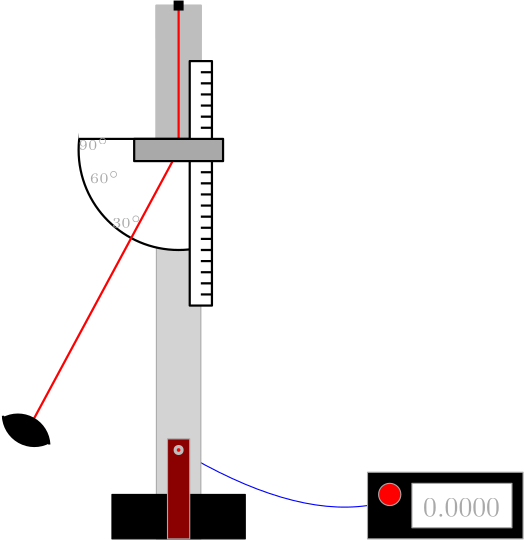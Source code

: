 <?xml version="1.0"?>
<!DOCTYPE ipe SYSTEM "ipe.dtd">
<ipe version="70206" creator="Ipe 7.2.7">
<info created="D:20180318004234" modified="D:20180318011608"/>
<ipestyle name="basic">
<symbol name="arrow/arc(spx)">
<path stroke="sym-stroke" fill="sym-stroke" pen="sym-pen">
0 0 m
-1 0.333 l
-1 -0.333 l
h
</path>
</symbol>
<symbol name="arrow/farc(spx)">
<path stroke="sym-stroke" fill="white" pen="sym-pen">
0 0 m
-1 0.333 l
-1 -0.333 l
h
</path>
</symbol>
<symbol name="arrow/ptarc(spx)">
<path stroke="sym-stroke" fill="sym-stroke" pen="sym-pen">
0 0 m
-1 0.333 l
-0.8 0 l
-1 -0.333 l
h
</path>
</symbol>
<symbol name="arrow/fptarc(spx)">
<path stroke="sym-stroke" fill="white" pen="sym-pen">
0 0 m
-1 0.333 l
-0.8 0 l
-1 -0.333 l
h
</path>
</symbol>
<symbol name="mark/circle(sx)" transformations="translations">
<path fill="sym-stroke">
0.6 0 0 0.6 0 0 e
0.4 0 0 0.4 0 0 e
</path>
</symbol>
<symbol name="mark/disk(sx)" transformations="translations">
<path fill="sym-stroke">
0.6 0 0 0.6 0 0 e
</path>
</symbol>
<symbol name="mark/fdisk(sfx)" transformations="translations">
<group>
<path fill="sym-fill">
0.5 0 0 0.5 0 0 e
</path>
<path fill="sym-stroke" fillrule="eofill">
0.6 0 0 0.6 0 0 e
0.4 0 0 0.4 0 0 e
</path>
</group>
</symbol>
<symbol name="mark/box(sx)" transformations="translations">
<path fill="sym-stroke" fillrule="eofill">
-0.6 -0.6 m
0.6 -0.6 l
0.6 0.6 l
-0.6 0.6 l
h
-0.4 -0.4 m
0.4 -0.4 l
0.4 0.4 l
-0.4 0.4 l
h
</path>
</symbol>
<symbol name="mark/square(sx)" transformations="translations">
<path fill="sym-stroke">
-0.6 -0.6 m
0.6 -0.6 l
0.6 0.6 l
-0.6 0.6 l
h
</path>
</symbol>
<symbol name="mark/fsquare(sfx)" transformations="translations">
<group>
<path fill="sym-fill">
-0.5 -0.5 m
0.5 -0.5 l
0.5 0.5 l
-0.5 0.5 l
h
</path>
<path fill="sym-stroke" fillrule="eofill">
-0.6 -0.6 m
0.6 -0.6 l
0.6 0.6 l
-0.6 0.6 l
h
-0.4 -0.4 m
0.4 -0.4 l
0.4 0.4 l
-0.4 0.4 l
h
</path>
</group>
</symbol>
<symbol name="mark/cross(sx)" transformations="translations">
<group>
<path fill="sym-stroke">
-0.43 -0.57 m
0.57 0.43 l
0.43 0.57 l
-0.57 -0.43 l
h
</path>
<path fill="sym-stroke">
-0.43 0.57 m
0.57 -0.43 l
0.43 -0.57 l
-0.57 0.43 l
h
</path>
</group>
</symbol>
<symbol name="arrow/fnormal(spx)">
<path stroke="sym-stroke" fill="white" pen="sym-pen">
0 0 m
-1 0.333 l
-1 -0.333 l
h
</path>
</symbol>
<symbol name="arrow/pointed(spx)">
<path stroke="sym-stroke" fill="sym-stroke" pen="sym-pen">
0 0 m
-1 0.333 l
-0.8 0 l
-1 -0.333 l
h
</path>
</symbol>
<symbol name="arrow/fpointed(spx)">
<path stroke="sym-stroke" fill="white" pen="sym-pen">
0 0 m
-1 0.333 l
-0.8 0 l
-1 -0.333 l
h
</path>
</symbol>
<symbol name="arrow/linear(spx)">
<path stroke="sym-stroke" pen="sym-pen">
-1 0.333 m
0 0 l
-1 -0.333 l
</path>
</symbol>
<symbol name="arrow/fdouble(spx)">
<path stroke="sym-stroke" fill="white" pen="sym-pen">
0 0 m
-1 0.333 l
-1 -0.333 l
h
-1 0 m
-2 0.333 l
-2 -0.333 l
h
</path>
</symbol>
<symbol name="arrow/double(spx)">
<path stroke="sym-stroke" fill="sym-stroke" pen="sym-pen">
0 0 m
-1 0.333 l
-1 -0.333 l
h
-1 0 m
-2 0.333 l
-2 -0.333 l
h
</path>
</symbol>
<pen name="heavier" value="0.8"/>
<pen name="fat" value="1.2"/>
<pen name="ultrafat" value="2"/>
<symbolsize name="large" value="5"/>
<symbolsize name="small" value="2"/>
<symbolsize name="tiny" value="1.1"/>
<arrowsize name="large" value="10"/>
<arrowsize name="small" value="5"/>
<arrowsize name="tiny" value="3"/>
<color name="red" value="1 0 0"/>
<color name="green" value="0 1 0"/>
<color name="blue" value="0 0 1"/>
<color name="yellow" value="1 1 0"/>
<color name="orange" value="1 0.647 0"/>
<color name="gold" value="1 0.843 0"/>
<color name="purple" value="0.627 0.125 0.941"/>
<color name="gray" value="0.745"/>
<color name="brown" value="0.647 0.165 0.165"/>
<color name="navy" value="0 0 0.502"/>
<color name="pink" value="1 0.753 0.796"/>
<color name="seagreen" value="0.18 0.545 0.341"/>
<color name="turquoise" value="0.251 0.878 0.816"/>
<color name="violet" value="0.933 0.51 0.933"/>
<color name="darkblue" value="0 0 0.545"/>
<color name="darkcyan" value="0 0.545 0.545"/>
<color name="darkgray" value="0.663"/>
<color name="darkgreen" value="0 0.392 0"/>
<color name="darkmagenta" value="0.545 0 0.545"/>
<color name="darkorange" value="1 0.549 0"/>
<color name="darkred" value="0.545 0 0"/>
<color name="lightblue" value="0.678 0.847 0.902"/>
<color name="lightcyan" value="0.878 1 1"/>
<color name="lightgray" value="0.827"/>
<color name="lightgreen" value="0.565 0.933 0.565"/>
<color name="lightyellow" value="1 1 0.878"/>
<dashstyle name="dashed" value="[4] 0"/>
<dashstyle name="dotted" value="[1 3] 0"/>
<dashstyle name="dash dotted" value="[4 2 1 2] 0"/>
<dashstyle name="dash dot dotted" value="[4 2 1 2 1 2] 0"/>
<textsize name="large" value="\large"/>
<textsize name="Large" value="\Large"/>
<textsize name="LARGE" value="\LARGE"/>
<textsize name="huge" value="\huge"/>
<textsize name="Huge" value="\Huge"/>
<textsize name="small" value="\small"/>
<textsize name="footnote" value="\footnotesize"/>
<textsize name="tiny" value="\tiny"/>
<textstyle name="center" begin="\begin{center}" end="\end{center}"/>
<textstyle name="itemize" begin="\begin{itemize}" end="\end{itemize}"/>
<textstyle name="item" begin="\begin{itemize}\item{}" end="\end{itemize}"/>
<gridsize name="4 pts" value="4"/>
<gridsize name="8 pts (~3 mm)" value="8"/>
<gridsize name="16 pts (~6 mm)" value="16"/>
<gridsize name="32 pts (~12 mm)" value="32"/>
<gridsize name="10 pts (~3.5 mm)" value="10"/>
<gridsize name="20 pts (~7 mm)" value="20"/>
<gridsize name="14 pts (~5 mm)" value="14"/>
<gridsize name="28 pts (~10 mm)" value="28"/>
<gridsize name="56 pts (~20 mm)" value="56"/>
<anglesize name="90 deg" value="90"/>
<anglesize name="60 deg" value="60"/>
<anglesize name="45 deg" value="45"/>
<anglesize name="30 deg" value="30"/>
<anglesize name="22.5 deg" value="22.5"/>
<opacity name="10%" value="0.1"/>
<opacity name="30%" value="0.3"/>
<opacity name="50%" value="0.5"/>
<opacity name="75%" value="0.75"/>
<tiling name="falling" angle="-60" step="4" width="1"/>
<tiling name="rising" angle="30" step="4" width="1"/>
</ipestyle>
<page>
<layer name="alpha"/>
<layer name="beta"/>
<view layers="alpha beta" active="alpha"/>
<path layer="alpha" stroke="blue">
184 624 m
224 600
252 604 c
</path>
<path layer="beta" stroke="darkgray" fill="lightgray">
176 784 m
176 592 l
192 592 l
192 784 l
h
</path>
<path matrix="1 0 0 1 24 -8" stroke="black" fill="black">
136 616 m
136 600 l
184 600 l
184 616 l
h
</path>
<path layer="alpha" stroke="black" fill="white" pen="heavier">
192 736 m
196 736 l
</path>
<path stroke="black" fill="white" pen="heavier">
192 732 m
196 732 l
</path>
<group>
<path stroke="black" fill="white" pen="heavier">
36 0 0 36 184 732 e
</path>
<path matrix="1 0 0 1.125 0 -92" fill="white">
148 736 m
148 768 l
220 768 l
220 736 l
h
</path>
<path matrix="0 -0.988235 1.25 0 -736 914.259" fill="white">
148 736 m
148 768 l
220 768 l
220 736 l
h
</path>
</group>
<path stroke="black" fill="white" pen="heavier">
192 728 m
196 728 l
</path>
<path layer="beta" matrix="1.4 0 0 1.36842 -73.6 -269.684" stroke="red" pen="heavier">
184 732 m
144 656 l
</path>
<path layer="alpha" matrix="-0.741299 0.671175 -0.671175 -0.741299 648.188 1005.33" stroke="black" fill="black" pen="heavier">
124 624 m
11.3137 0 0 11.3137 132 632 142.733 628.422 a
</path>
<path matrix="0.733909 -0.679248 0.679248 0.733909 -394.091 262.589" stroke="black" fill="black" pen="heavier">
124 624 m
11.3137 0 0 11.3137 132 632 142.733 628.422 a
</path>
<path stroke="gray" fill="gray" pen="heavier">
176 784 m
176 736 l
192 736 l
192 784 l
h
</path>
<path stroke="red" fill="white" pen="heavier">
184 784 m
184 732 l
</path>
<group>
<path matrix="1 0 0 1 -4 28" stroke="black" fill="white" pen="heavier">
200 648 m
200 736 l
192 736 l
192 648 l
h
</path>
<path stroke="black" fill="white" pen="heavier">
192 756 m
196 756 l
</path>
<path stroke="black" fill="white" pen="heavier">
192 752 m
196 752 l
</path>
<path stroke="black" fill="white" pen="heavier">
192 748 m
192 748 l
196 748 l
</path>
<path stroke="black" fill="white" pen="heavier">
192 744 m
196 744 l
</path>
<path stroke="black" fill="white" pen="heavier">
192 740 m
196 740 l
</path>
<path stroke="black" fill="white" pen="heavier">
192 724 m
196 724 l
</path>
<path stroke="black" fill="white" pen="heavier">
192 720 m
196 720 l
</path>
<path stroke="black" fill="white" pen="heavier">
192 716 m
196 716 l
</path>
<path stroke="black" fill="white" pen="heavier">
192 712 m
196 712 l
</path>
<path stroke="black" fill="white" pen="heavier">
192 708 m
196 708 l
</path>
<path stroke="black" fill="white" pen="heavier">
192 704 m
196 704 l
</path>
<path stroke="black" fill="white" pen="heavier">
192 696 m
196 696 l
</path>
<path stroke="black" fill="white" pen="heavier">
192 700 m
196 700 l
</path>
<path stroke="black" fill="white" pen="heavier">
192 692 m
196 692 l
</path>
<path stroke="black" fill="white" pen="heavier">
192 688 m
196 688 l
</path>
<path stroke="black" fill="white" pen="heavier">
192 684 m
196 684 l
</path>
<path stroke="black" fill="white" pen="heavier">
192 680 m
196 680 l
</path>
<path stroke="black" fill="white" pen="heavier">
192 760 m
196 760 l
</path>
</group>
<path matrix="1.14286 0 0 1 -28.5714 0" stroke="black" fill="darkgray" pen="heavier">
172 736 m
172 728 l
200 728 l
200 736 l
h
</path>
<path matrix="1.25 0 0 1 -42 0" stroke="black" fill="white" pen="heavier">
152 736 m
184 736 l
</path>
<text matrix="1 0 0 1 -4 0" transformations="translations" pos="152 732" stroke="darkgray" type="label" width="10.945" height="4.466" depth="0" valign="baseline" size="tiny" style="math">90^\circ</text>
<text matrix="1 0 0 1 0 -12" transformations="translations" pos="152 732" stroke="darkgray" type="label" width="10.945" height="4.466" depth="0" valign="baseline" size="tiny" style="math">60^\circ</text>
<text matrix="1 0 0 1 8 -28" transformations="translations" pos="152 732" stroke="darkgray" type="label" width="10.945" height="4.466" depth="0" valign="baseline" size="tiny" style="math">30^\circ</text>
<use name="mark/square(sx)" pos="184 784" size="normal" stroke="black"/>
<path matrix="1 0 0 1 16 -4" stroke="darkgray" fill="black">
236 620 m
236 596 l
292 596 l
292 620 l
h
</path>
<path matrix="1 0 0 1 12 0" stroke="darkgray" fill="white" fillrule="wind">
256 612 m
256 596 l
292 596 l
292 612 l
h
</path>
<path stroke="darkgray" fill="red">
4 0 0 4 260 608 e
</path>
<text matrix="1 0 0 1 0 -8" transformations="translations" pos="272 608" stroke="darkgray" type="label" width="27.674" height="6.42" depth="0" valign="baseline">0.0000</text>
<path stroke="darkgray" fill="darkred">
180 628 m
180 592 l
188 592 l
188 628 l
h
</path>
<use name="mark/disk(sx)" pos="184 624" size="normal" stroke="gray"/>
<use name="mark/disk(sx)" pos="184 624" size="tiny" stroke="red"/>
</page>
</ipe>
